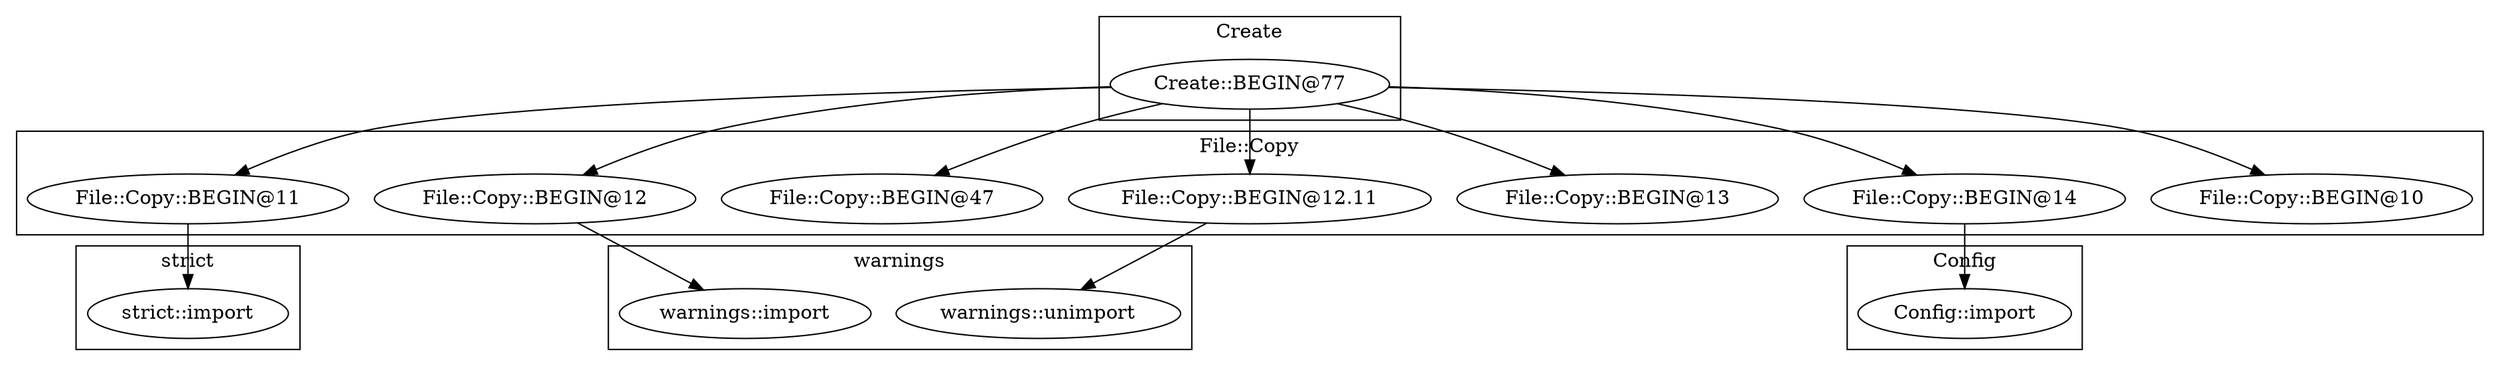 digraph {
graph [overlap=false]
subgraph cluster_Config {
	label="Config";
	"Config::import";
}
subgraph cluster_warnings {
	label="warnings";
	"warnings::unimport";
	"warnings::import";
}
subgraph cluster_File_Copy {
	label="File::Copy";
	"File::Copy::BEGIN@10";
	"File::Copy::BEGIN@11";
	"File::Copy::BEGIN@13";
	"File::Copy::BEGIN@12.11";
	"File::Copy::BEGIN@47";
	"File::Copy::BEGIN@12";
	"File::Copy::BEGIN@14";
}
subgraph cluster_strict {
	label="strict";
	"strict::import";
}
subgraph cluster_Create {
	label="Create";
	"Create::BEGIN@77";
}
"Create::BEGIN@77" -> "File::Copy::BEGIN@47";
"File::Copy::BEGIN@12.11" -> "warnings::unimport";
"Create::BEGIN@77" -> "File::Copy::BEGIN@12.11";
"Create::BEGIN@77" -> "File::Copy::BEGIN@13";
"File::Copy::BEGIN@12" -> "warnings::import";
"File::Copy::BEGIN@14" -> "Config::import";
"Create::BEGIN@77" -> "File::Copy::BEGIN@11";
"Create::BEGIN@77" -> "File::Copy::BEGIN@14";
"Create::BEGIN@77" -> "File::Copy::BEGIN@12";
"Create::BEGIN@77" -> "File::Copy::BEGIN@10";
"File::Copy::BEGIN@11" -> "strict::import";
}
